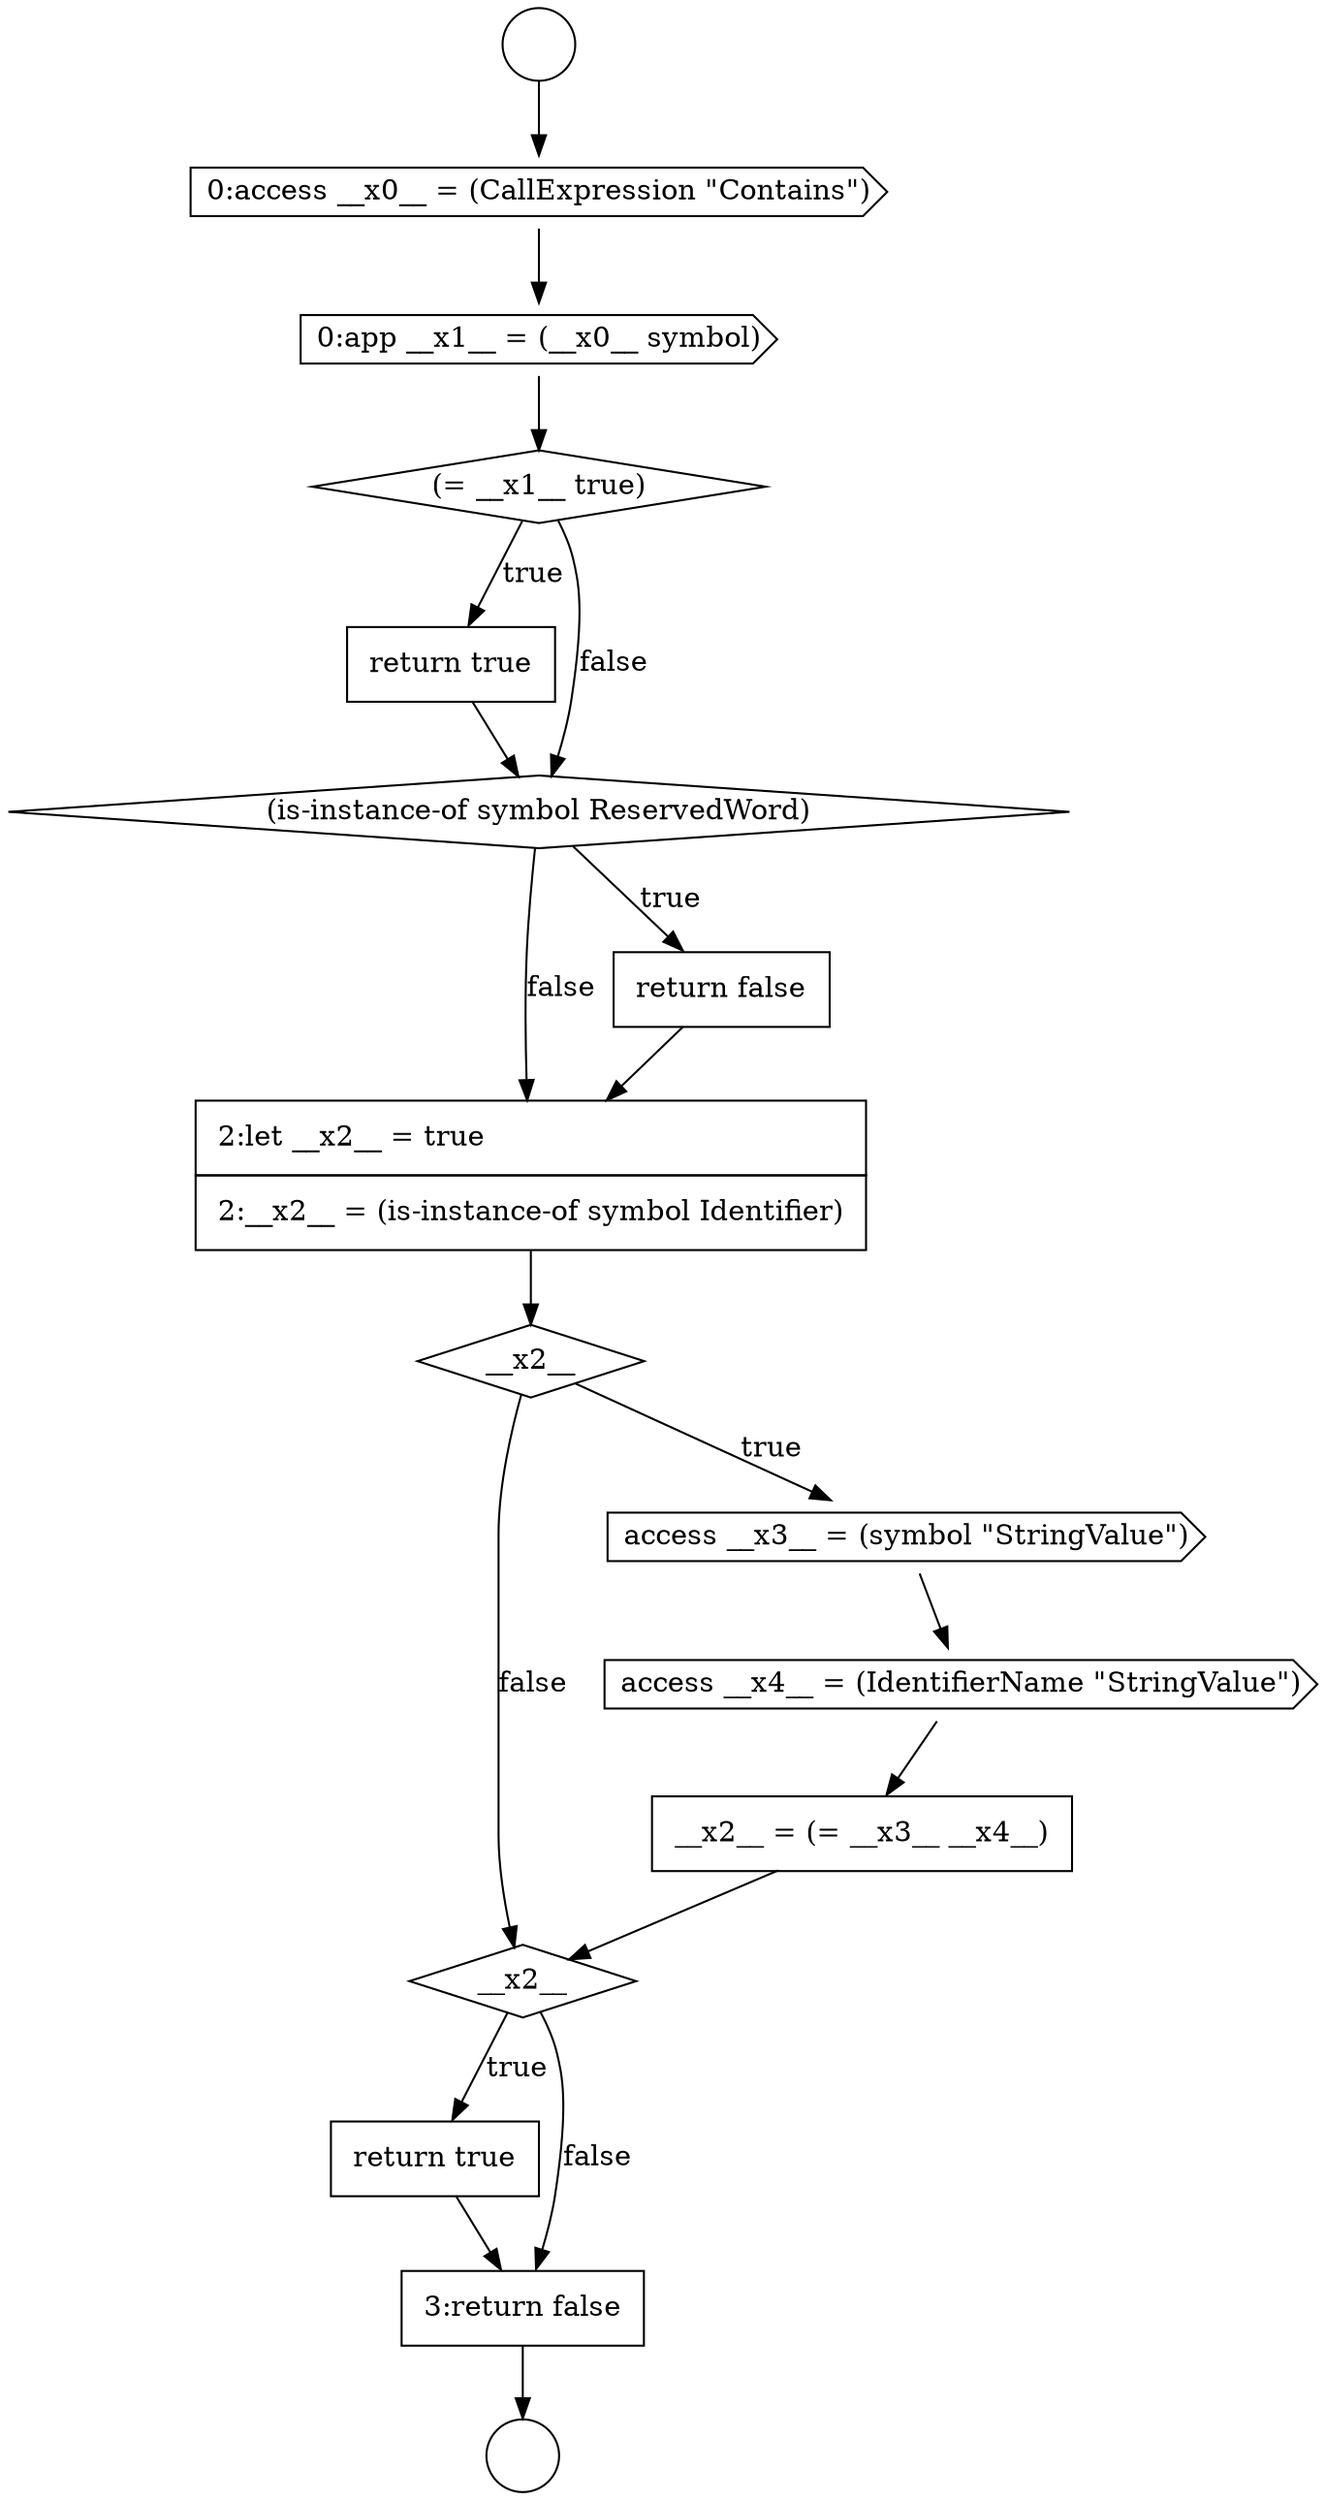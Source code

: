 digraph {
  node3730 [shape=diamond, label=<<font color="black">(= __x1__ true)</font>> color="black" fillcolor="white" style=filled]
  node3734 [shape=none, margin=0, label=<<font color="black">
    <table border="0" cellborder="1" cellspacing="0" cellpadding="10">
      <tr><td align="left">2:let __x2__ = true</td></tr>
      <tr><td align="left">2:__x2__ = (is-instance-of symbol Identifier)</td></tr>
    </table>
  </font>> color="black" fillcolor="white" style=filled]
  node3739 [shape=diamond, label=<<font color="black">__x2__</font>> color="black" fillcolor="white" style=filled]
  node3735 [shape=diamond, label=<<font color="black">__x2__</font>> color="black" fillcolor="white" style=filled]
  node3727 [shape=circle label=" " color="black" fillcolor="white" style=filled]
  node3731 [shape=none, margin=0, label=<<font color="black">
    <table border="0" cellborder="1" cellspacing="0" cellpadding="10">
      <tr><td align="left">return true</td></tr>
    </table>
  </font>> color="black" fillcolor="white" style=filled]
  node3728 [shape=cds, label=<<font color="black">0:access __x0__ = (CallExpression &quot;Contains&quot;)</font>> color="black" fillcolor="white" style=filled]
  node3738 [shape=none, margin=0, label=<<font color="black">
    <table border="0" cellborder="1" cellspacing="0" cellpadding="10">
      <tr><td align="left">__x2__ = (= __x3__ __x4__)</td></tr>
    </table>
  </font>> color="black" fillcolor="white" style=filled]
  node3726 [shape=circle label=" " color="black" fillcolor="white" style=filled]
  node3732 [shape=diamond, label=<<font color="black">(is-instance-of symbol ReservedWord)</font>> color="black" fillcolor="white" style=filled]
  node3737 [shape=cds, label=<<font color="black">access __x4__ = (IdentifierName &quot;StringValue&quot;)</font>> color="black" fillcolor="white" style=filled]
  node3729 [shape=cds, label=<<font color="black">0:app __x1__ = (__x0__ symbol)</font>> color="black" fillcolor="white" style=filled]
  node3733 [shape=none, margin=0, label=<<font color="black">
    <table border="0" cellborder="1" cellspacing="0" cellpadding="10">
      <tr><td align="left">return false</td></tr>
    </table>
  </font>> color="black" fillcolor="white" style=filled]
  node3740 [shape=none, margin=0, label=<<font color="black">
    <table border="0" cellborder="1" cellspacing="0" cellpadding="10">
      <tr><td align="left">return true</td></tr>
    </table>
  </font>> color="black" fillcolor="white" style=filled]
  node3741 [shape=none, margin=0, label=<<font color="black">
    <table border="0" cellborder="1" cellspacing="0" cellpadding="10">
      <tr><td align="left">3:return false</td></tr>
    </table>
  </font>> color="black" fillcolor="white" style=filled]
  node3736 [shape=cds, label=<<font color="black">access __x3__ = (symbol &quot;StringValue&quot;)</font>> color="black" fillcolor="white" style=filled]
  node3737 -> node3738 [ color="black"]
  node3730 -> node3731 [label=<<font color="black">true</font>> color="black"]
  node3730 -> node3732 [label=<<font color="black">false</font>> color="black"]
  node3728 -> node3729 [ color="black"]
  node3738 -> node3739 [ color="black"]
  node3741 -> node3727 [ color="black"]
  node3735 -> node3736 [label=<<font color="black">true</font>> color="black"]
  node3735 -> node3739 [label=<<font color="black">false</font>> color="black"]
  node3731 -> node3732 [ color="black"]
  node3729 -> node3730 [ color="black"]
  node3736 -> node3737 [ color="black"]
  node3739 -> node3740 [label=<<font color="black">true</font>> color="black"]
  node3739 -> node3741 [label=<<font color="black">false</font>> color="black"]
  node3733 -> node3734 [ color="black"]
  node3734 -> node3735 [ color="black"]
  node3740 -> node3741 [ color="black"]
  node3732 -> node3733 [label=<<font color="black">true</font>> color="black"]
  node3732 -> node3734 [label=<<font color="black">false</font>> color="black"]
  node3726 -> node3728 [ color="black"]
}
